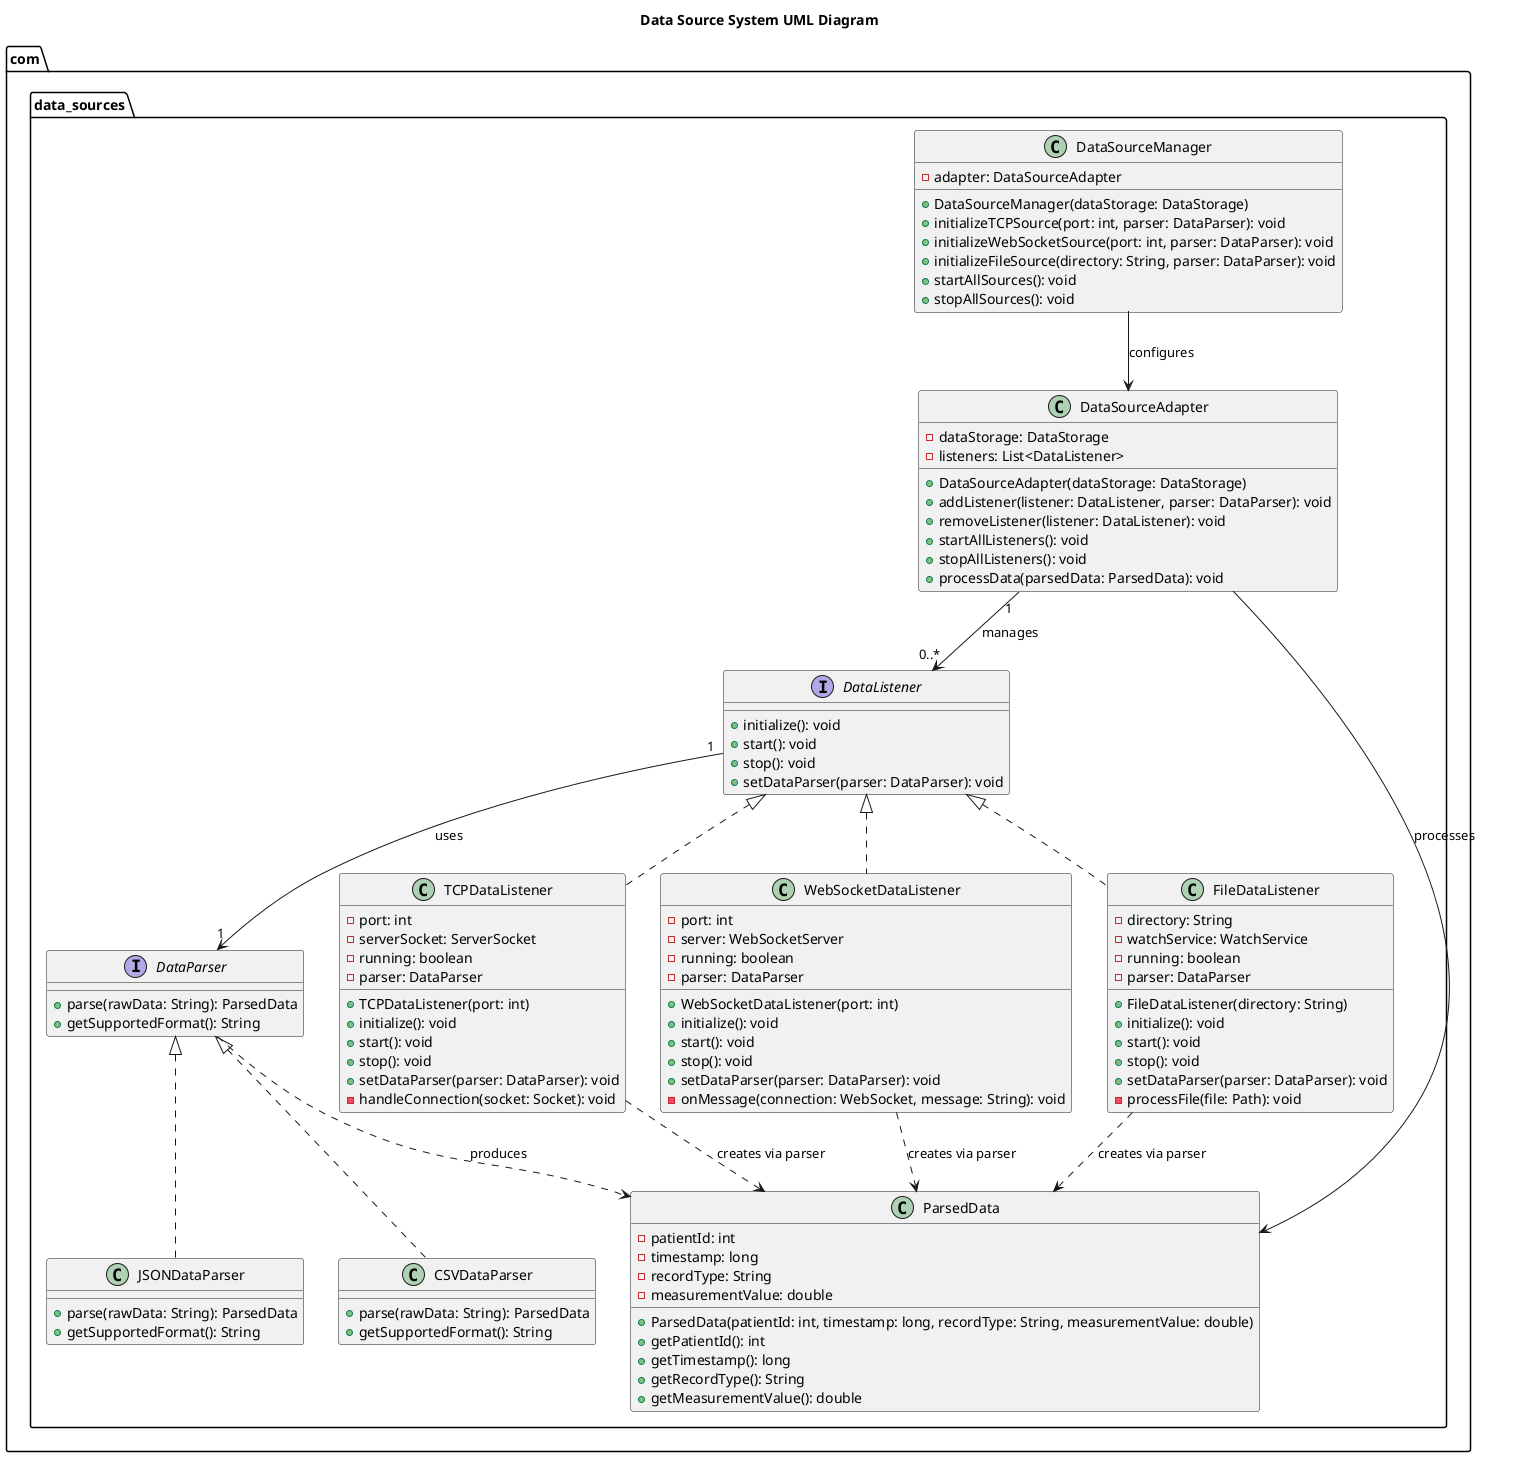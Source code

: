 @startuml Data Source System
title Data Source System UML Diagram

package com.data_sources {
  interface DataListener {
    + initialize(): void
    + start(): void
    + stop(): void
    + setDataParser(parser: DataParser): void
  }

  class TCPDataListener implements DataListener {
    - port: int
    - serverSocket: ServerSocket
    - running: boolean
    - parser: DataParser
    
    + TCPDataListener(port: int)
    + initialize(): void
    + start(): void
    + stop(): void
    + setDataParser(parser: DataParser): void
    - handleConnection(socket: Socket): void
  }

  class WebSocketDataListener implements DataListener {
    - port: int
    - server: WebSocketServer
    - running: boolean
    - parser: DataParser
    
    + WebSocketDataListener(port: int)
    + initialize(): void
    + start(): void
    + stop(): void
    + setDataParser(parser: DataParser): void
    - onMessage(connection: WebSocket, message: String): void
  }

  class FileDataListener implements DataListener {
    - directory: String
    - watchService: WatchService
    - running: boolean
    - parser: DataParser
    
    + FileDataListener(directory: String)
    + initialize(): void
    + start(): void
    + stop(): void
    + setDataParser(parser: DataParser): void
    - processFile(file: Path): void
  }

  interface DataParser {
    + parse(rawData: String): ParsedData
    + getSupportedFormat(): String
  }

  class JSONDataParser implements DataParser {
    + parse(rawData: String): ParsedData
    + getSupportedFormat(): String
  }

  class CSVDataParser implements DataParser {
    + parse(rawData: String): ParsedData
    + getSupportedFormat(): String
  }

  class ParsedData {
    - patientId: int
    - timestamp: long
    - recordType: String
    - measurementValue: double
    
    + ParsedData(patientId: int, timestamp: long, recordType: String, measurementValue: double)
    + getPatientId(): int
    + getTimestamp(): long
    + getRecordType(): String
    + getMeasurementValue(): double
  }

  class DataSourceAdapter {
    - dataStorage: DataStorage
    - listeners: List<DataListener>
    
    + DataSourceAdapter(dataStorage: DataStorage)
    + addListener(listener: DataListener, parser: DataParser): void
    + removeListener(listener: DataListener): void
    + startAllListeners(): void
    + stopAllListeners(): void
    + processData(parsedData: ParsedData): void
  }

  class DataSourceManager {
    - adapter: DataSourceAdapter
    
    + DataSourceManager(dataStorage: DataStorage)
    + initializeTCPSource(port: int, parser: DataParser): void
    + initializeWebSocketSource(port: int, parser: DataParser): void
    + initializeFileSource(directory: String, parser: DataParser): void
    + startAllSources(): void
    + stopAllSources(): void
  }
}

DataListener "1" --> "1" DataParser : uses
DataSourceAdapter "1" --> "0..*" DataListener : manages
DataSourceAdapter --> ParsedData : processes
DataSourceManager --> DataSourceAdapter : configures
TCPDataListener ..> ParsedData : creates via parser
WebSocketDataListener ..> ParsedData : creates via parser
FileDataListener ..> ParsedData : creates via parser
DataParser ..> ParsedData : produces
@enduml